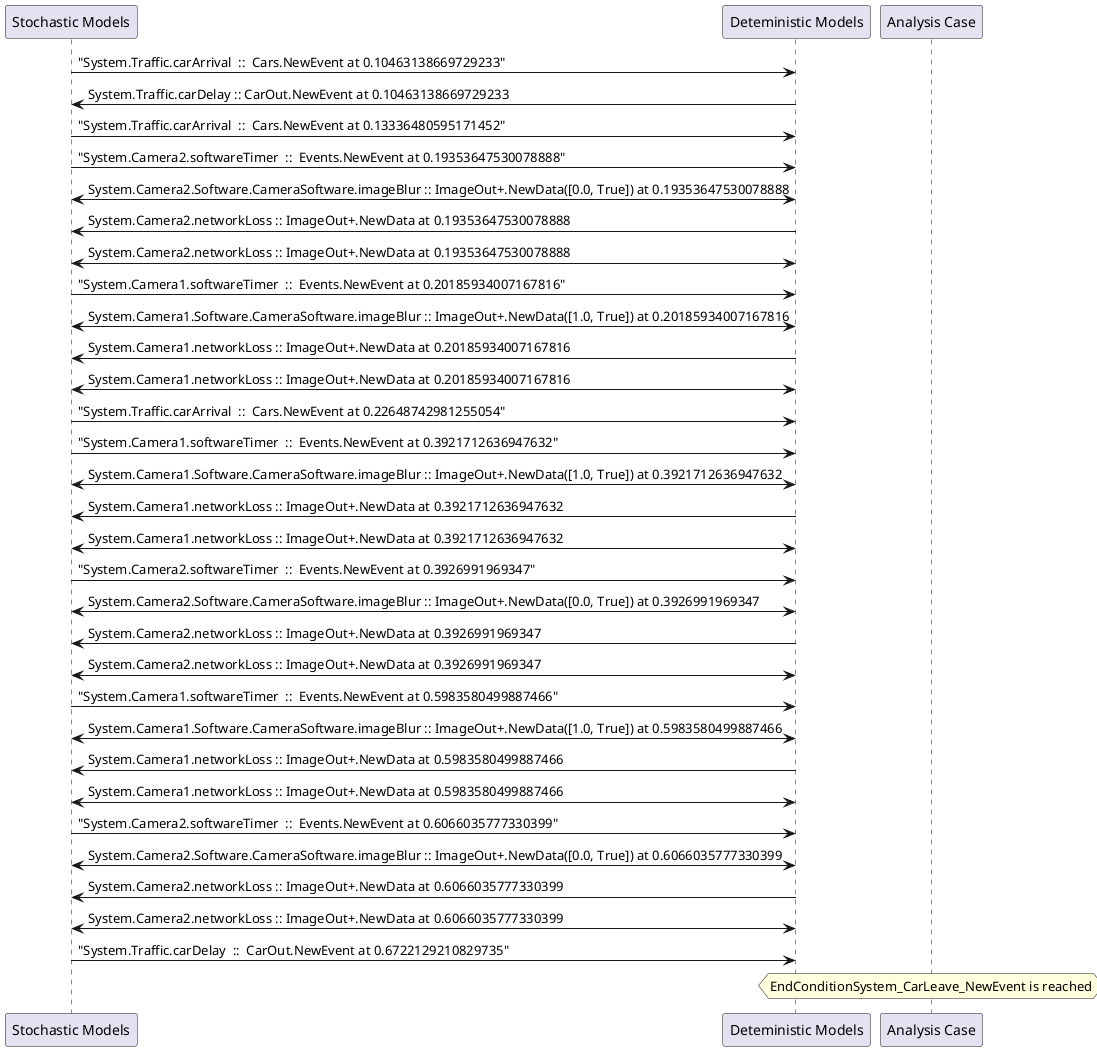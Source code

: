 
	@startuml
	participant "Stochastic Models" as stochmodel
	participant "Deteministic Models" as detmodel
	participant "Analysis Case" as analysis
	{9984_stop} stochmodel -> detmodel : "System.Traffic.carArrival  ::  Cars.NewEvent at 0.10463138669729233"
{9994_start} detmodel -> stochmodel : System.Traffic.carDelay :: CarOut.NewEvent at 0.10463138669729233
{9985_stop} stochmodel -> detmodel : "System.Traffic.carArrival  ::  Cars.NewEvent at 0.13336480595171452"
{9969_stop} stochmodel -> detmodel : "System.Camera2.softwareTimer  ::  Events.NewEvent at 0.19353647530078888"
detmodel <-> stochmodel : System.Camera2.Software.CameraSoftware.imageBlur :: ImageOut+.NewData([0.0, True]) at 0.19353647530078888
detmodel -> stochmodel : System.Camera2.networkLoss :: ImageOut+.NewData at 0.19353647530078888
detmodel <-> stochmodel : System.Camera2.networkLoss :: ImageOut+.NewData at 0.19353647530078888
{9954_stop} stochmodel -> detmodel : "System.Camera1.softwareTimer  ::  Events.NewEvent at 0.20185934007167816"
detmodel <-> stochmodel : System.Camera1.Software.CameraSoftware.imageBlur :: ImageOut+.NewData([1.0, True]) at 0.20185934007167816
detmodel -> stochmodel : System.Camera1.networkLoss :: ImageOut+.NewData at 0.20185934007167816
detmodel <-> stochmodel : System.Camera1.networkLoss :: ImageOut+.NewData at 0.20185934007167816
{9986_stop} stochmodel -> detmodel : "System.Traffic.carArrival  ::  Cars.NewEvent at 0.22648742981255054"
{9955_stop} stochmodel -> detmodel : "System.Camera1.softwareTimer  ::  Events.NewEvent at 0.3921712636947632"
detmodel <-> stochmodel : System.Camera1.Software.CameraSoftware.imageBlur :: ImageOut+.NewData([1.0, True]) at 0.3921712636947632
detmodel -> stochmodel : System.Camera1.networkLoss :: ImageOut+.NewData at 0.3921712636947632
detmodel <-> stochmodel : System.Camera1.networkLoss :: ImageOut+.NewData at 0.3921712636947632
{9970_stop} stochmodel -> detmodel : "System.Camera2.softwareTimer  ::  Events.NewEvent at 0.3926991969347"
detmodel <-> stochmodel : System.Camera2.Software.CameraSoftware.imageBlur :: ImageOut+.NewData([0.0, True]) at 0.3926991969347
detmodel -> stochmodel : System.Camera2.networkLoss :: ImageOut+.NewData at 0.3926991969347
detmodel <-> stochmodel : System.Camera2.networkLoss :: ImageOut+.NewData at 0.3926991969347
{9956_stop} stochmodel -> detmodel : "System.Camera1.softwareTimer  ::  Events.NewEvent at 0.5983580499887466"
detmodel <-> stochmodel : System.Camera1.Software.CameraSoftware.imageBlur :: ImageOut+.NewData([1.0, True]) at 0.5983580499887466
detmodel -> stochmodel : System.Camera1.networkLoss :: ImageOut+.NewData at 0.5983580499887466
detmodel <-> stochmodel : System.Camera1.networkLoss :: ImageOut+.NewData at 0.5983580499887466
{9971_stop} stochmodel -> detmodel : "System.Camera2.softwareTimer  ::  Events.NewEvent at 0.6066035777330399"
detmodel <-> stochmodel : System.Camera2.Software.CameraSoftware.imageBlur :: ImageOut+.NewData([0.0, True]) at 0.6066035777330399
detmodel -> stochmodel : System.Camera2.networkLoss :: ImageOut+.NewData at 0.6066035777330399
detmodel <-> stochmodel : System.Camera2.networkLoss :: ImageOut+.NewData at 0.6066035777330399
{9994_stop} stochmodel -> detmodel : "System.Traffic.carDelay  ::  CarOut.NewEvent at 0.6722129210829735"
{9994_start} <-> {9994_stop} : delay
hnote over analysis 
EndConditionSystem_CarLeave_NewEvent is reached
endnote
@enduml